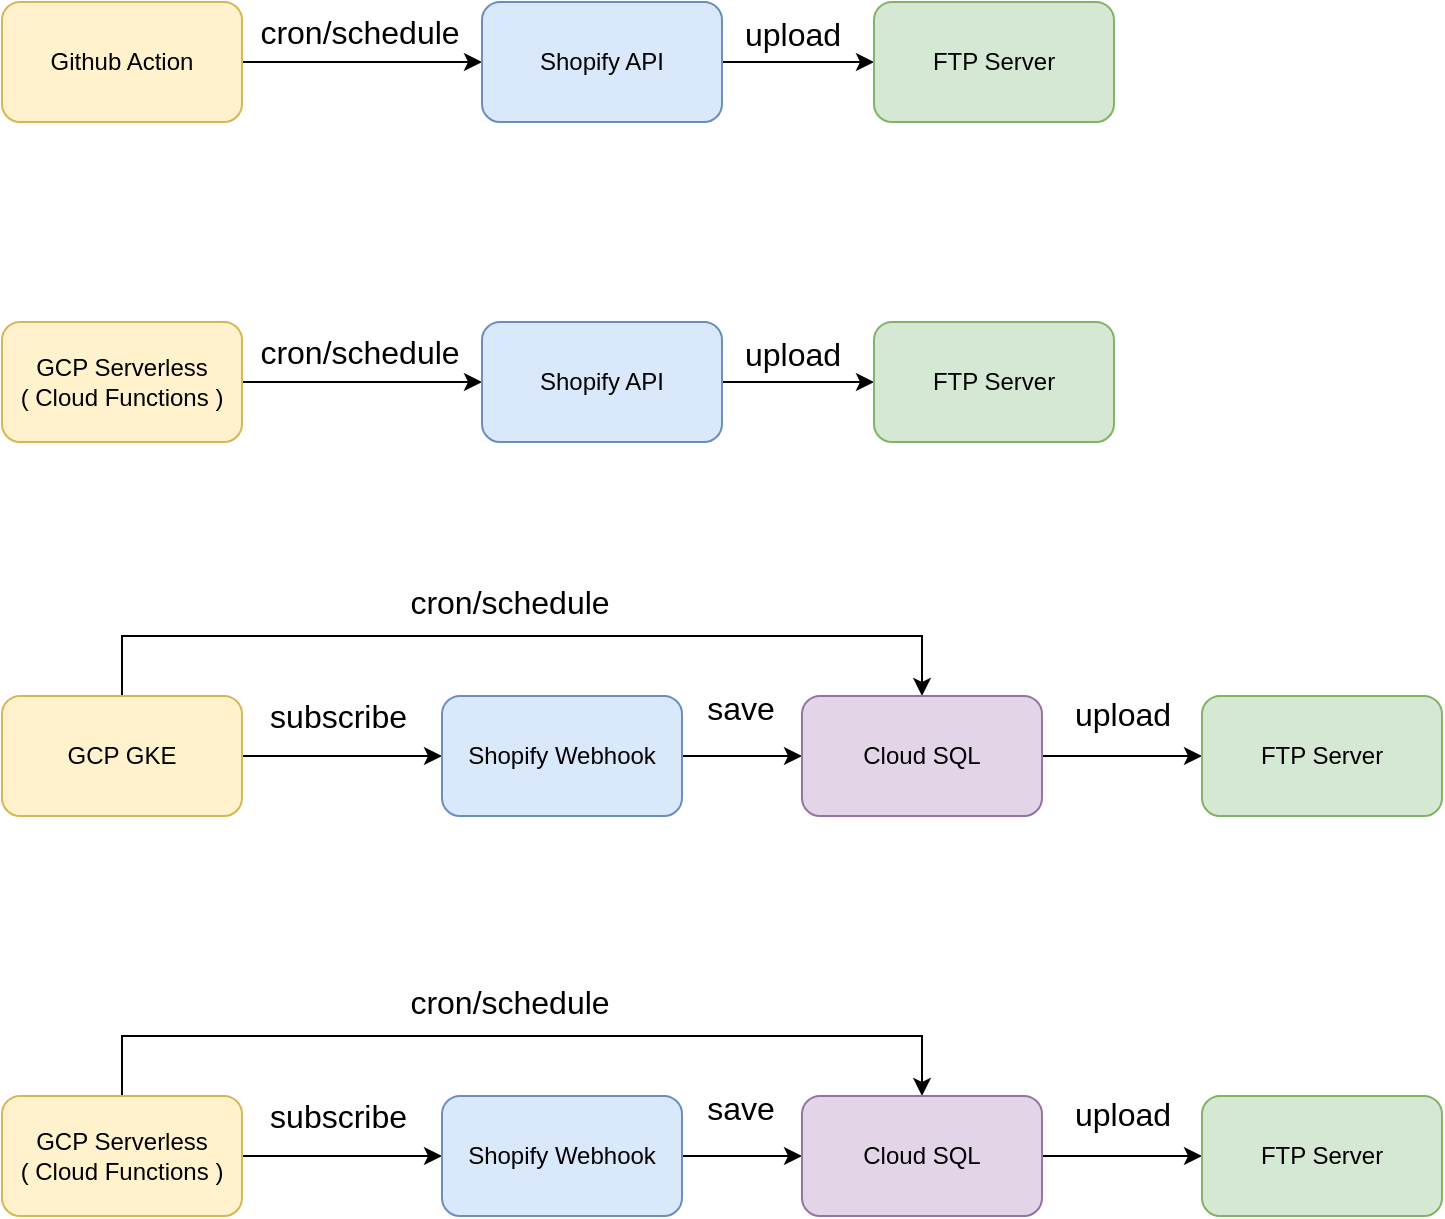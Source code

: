 <mxfile version="14.7.3" type="github"><diagram id="NzrXVlhT104jcsbFE2bW" name="Page-1"><mxGraphModel dx="1422" dy="735" grid="1" gridSize="10" guides="1" tooltips="1" connect="1" arrows="1" fold="1" page="1" pageScale="1" pageWidth="827" pageHeight="1169" math="0" shadow="0"><root><mxCell id="0"/><mxCell id="1" parent="0"/><mxCell id="AXELklhApBgtzDXlg1Sq-24" value="" style="edgeStyle=orthogonalEdgeStyle;rounded=0;orthogonalLoop=1;jettySize=auto;html=1;" edge="1" parent="1" source="AXELklhApBgtzDXlg1Sq-5" target="AXELklhApBgtzDXlg1Sq-6"><mxGeometry relative="1" as="geometry"/></mxCell><mxCell id="AXELklhApBgtzDXlg1Sq-5" value="GCP Serverless&lt;br&gt;(&amp;nbsp;Cloud Functions )" style="rounded=1;whiteSpace=wrap;html=1;fillColor=#fff2cc;strokeColor=#d6b656;" vertex="1" parent="1"><mxGeometry x="54" y="570" width="120" height="60" as="geometry"/></mxCell><mxCell id="AXELklhApBgtzDXlg1Sq-25" value="" style="edgeStyle=orthogonalEdgeStyle;rounded=0;orthogonalLoop=1;jettySize=auto;html=1;" edge="1" parent="1" source="AXELklhApBgtzDXlg1Sq-6" target="AXELklhApBgtzDXlg1Sq-7"><mxGeometry relative="1" as="geometry"/></mxCell><mxCell id="AXELklhApBgtzDXlg1Sq-6" value="Shopify API" style="rounded=1;whiteSpace=wrap;html=1;fillColor=#dae8fc;strokeColor=#6c8ebf;" vertex="1" parent="1"><mxGeometry x="294" y="570" width="120" height="60" as="geometry"/></mxCell><mxCell id="AXELklhApBgtzDXlg1Sq-7" value="FTP Server" style="rounded=1;whiteSpace=wrap;html=1;fillColor=#d5e8d4;strokeColor=#82b366;" vertex="1" parent="1"><mxGeometry x="490" y="570" width="120" height="60" as="geometry"/></mxCell><mxCell id="AXELklhApBgtzDXlg1Sq-15" value="" style="edgeStyle=orthogonalEdgeStyle;rounded=0;orthogonalLoop=1;jettySize=auto;html=1;" edge="1" parent="1" source="AXELklhApBgtzDXlg1Sq-11" target="AXELklhApBgtzDXlg1Sq-12"><mxGeometry relative="1" as="geometry"/></mxCell><mxCell id="AXELklhApBgtzDXlg1Sq-16" value="&lt;span lang=&quot;EN-US&quot; style=&quot;font-size: 12.0pt ; font-family: &amp;#34;calibri&amp;#34; , sans-serif&quot;&gt;subscribe&amp;nbsp;&lt;/span&gt;" style="edgeLabel;html=1;align=center;verticalAlign=middle;resizable=0;points=[];" vertex="1" connectable="0" parent="AXELklhApBgtzDXlg1Sq-15"><mxGeometry x="0.187" y="-1" relative="1" as="geometry"><mxPoint x="-10" y="-21" as="offset"/></mxGeometry></mxCell><mxCell id="AXELklhApBgtzDXlg1Sq-21" style="edgeStyle=orthogonalEdgeStyle;rounded=0;orthogonalLoop=1;jettySize=auto;html=1;" edge="1" parent="1" source="AXELklhApBgtzDXlg1Sq-11" target="AXELklhApBgtzDXlg1Sq-13"><mxGeometry relative="1" as="geometry"><mxPoint x="514.0" y="827.0" as="targetPoint"/><Array as="points"><mxPoint x="114" y="727"/><mxPoint x="514" y="727"/></Array></mxGeometry></mxCell><mxCell id="AXELklhApBgtzDXlg1Sq-11" value="GCP GKE" style="rounded=1;whiteSpace=wrap;html=1;fillColor=#fff2cc;strokeColor=#d6b656;" vertex="1" parent="1"><mxGeometry x="54" y="757" width="120" height="60" as="geometry"/></mxCell><mxCell id="AXELklhApBgtzDXlg1Sq-17" value="" style="edgeStyle=orthogonalEdgeStyle;rounded=0;orthogonalLoop=1;jettySize=auto;html=1;" edge="1" parent="1" source="AXELklhApBgtzDXlg1Sq-12" target="AXELklhApBgtzDXlg1Sq-13"><mxGeometry relative="1" as="geometry"/></mxCell><mxCell id="AXELklhApBgtzDXlg1Sq-12" value="Shopify Webhook" style="rounded=1;whiteSpace=wrap;html=1;fillColor=#dae8fc;strokeColor=#6c8ebf;" vertex="1" parent="1"><mxGeometry x="274" y="757" width="120" height="60" as="geometry"/></mxCell><mxCell id="AXELklhApBgtzDXlg1Sq-22" value="" style="edgeStyle=orthogonalEdgeStyle;rounded=0;orthogonalLoop=1;jettySize=auto;html=1;" edge="1" parent="1" source="AXELklhApBgtzDXlg1Sq-13" target="AXELklhApBgtzDXlg1Sq-19"><mxGeometry relative="1" as="geometry"/></mxCell><mxCell id="AXELklhApBgtzDXlg1Sq-13" value="Cloud SQL" style="rounded=1;whiteSpace=wrap;html=1;fillColor=#e1d5e7;strokeColor=#9673a6;" vertex="1" parent="1"><mxGeometry x="454" y="757" width="120" height="60" as="geometry"/></mxCell><mxCell id="AXELklhApBgtzDXlg1Sq-14" value="&lt;span lang=&quot;EN-US&quot; style=&quot;font-size: 12.0pt ; font-family: &amp;#34;calibri&amp;#34; , sans-serif&quot;&gt;cron/schedule&lt;/span&gt;" style="text;html=1;strokeColor=none;fillColor=none;align=center;verticalAlign=middle;whiteSpace=wrap;rounded=0;" vertex="1" parent="1"><mxGeometry x="253" y="700" width="110" height="20" as="geometry"/></mxCell><mxCell id="AXELklhApBgtzDXlg1Sq-18" value="&lt;span lang=&quot;EN-US&quot; style=&quot;font-size: 12.0pt ; font-family: &amp;#34;calibri&amp;#34; , sans-serif&quot;&gt;save&lt;/span&gt;" style="edgeLabel;html=1;align=center;verticalAlign=middle;resizable=0;points=[];" vertex="1" connectable="0" parent="1"><mxGeometry x="233.999" y="767" as="geometry"><mxPoint x="189" y="-4" as="offset"/></mxGeometry></mxCell><mxCell id="AXELklhApBgtzDXlg1Sq-19" value="FTP Server" style="rounded=1;whiteSpace=wrap;html=1;fillColor=#d5e8d4;strokeColor=#82b366;" vertex="1" parent="1"><mxGeometry x="654" y="757" width="120" height="60" as="geometry"/></mxCell><mxCell id="AXELklhApBgtzDXlg1Sq-23" value="&lt;span lang=&quot;EN-US&quot; style=&quot;font-size: 12.0pt ; font-family: &amp;#34;calibri&amp;#34; , sans-serif&quot;&gt;upload&lt;/span&gt;" style="edgeLabel;html=1;align=center;verticalAlign=middle;resizable=0;points=[];" vertex="1" connectable="0" parent="1"><mxGeometry x="423.999" y="767" as="geometry"><mxPoint x="190" y="-1" as="offset"/></mxGeometry></mxCell><mxCell id="AXELklhApBgtzDXlg1Sq-27" value="&lt;span lang=&quot;EN-US&quot; style=&quot;font-size: 12.0pt ; font-family: &amp;#34;calibri&amp;#34; , sans-serif&quot;&gt;cron/schedule&lt;/span&gt;" style="text;html=1;strokeColor=none;fillColor=none;align=center;verticalAlign=middle;whiteSpace=wrap;rounded=0;" vertex="1" parent="1"><mxGeometry x="178" y="575" width="110" height="20" as="geometry"/></mxCell><mxCell id="AXELklhApBgtzDXlg1Sq-28" value="&lt;span lang=&quot;EN-US&quot; style=&quot;font-size: 12.0pt ; font-family: &amp;#34;calibri&amp;#34; , sans-serif&quot;&gt;upload&lt;/span&gt;" style="edgeLabel;html=1;align=center;verticalAlign=middle;resizable=0;points=[];" vertex="1" connectable="0" parent="1"><mxGeometry x="259.999" y="590" as="geometry"><mxPoint x="189" y="-4" as="offset"/></mxGeometry></mxCell><mxCell id="AXELklhApBgtzDXlg1Sq-33" value="" style="edgeStyle=orthogonalEdgeStyle;rounded=0;orthogonalLoop=1;jettySize=auto;html=1;" edge="1" parent="1" source="AXELklhApBgtzDXlg1Sq-34" target="AXELklhApBgtzDXlg1Sq-36"><mxGeometry relative="1" as="geometry"/></mxCell><mxCell id="AXELklhApBgtzDXlg1Sq-34" value="Github Action" style="rounded=1;whiteSpace=wrap;html=1;fillColor=#fff2cc;strokeColor=#d6b656;" vertex="1" parent="1"><mxGeometry x="54" y="410" width="120" height="60" as="geometry"/></mxCell><mxCell id="AXELklhApBgtzDXlg1Sq-35" value="" style="edgeStyle=orthogonalEdgeStyle;rounded=0;orthogonalLoop=1;jettySize=auto;html=1;" edge="1" parent="1" source="AXELklhApBgtzDXlg1Sq-36" target="AXELklhApBgtzDXlg1Sq-37"><mxGeometry relative="1" as="geometry"/></mxCell><mxCell id="AXELklhApBgtzDXlg1Sq-36" value="Shopify API" style="rounded=1;whiteSpace=wrap;html=1;fillColor=#dae8fc;strokeColor=#6c8ebf;" vertex="1" parent="1"><mxGeometry x="294" y="410" width="120" height="60" as="geometry"/></mxCell><mxCell id="AXELklhApBgtzDXlg1Sq-37" value="FTP Server" style="rounded=1;whiteSpace=wrap;html=1;fillColor=#d5e8d4;strokeColor=#82b366;" vertex="1" parent="1"><mxGeometry x="490" y="410" width="120" height="60" as="geometry"/></mxCell><mxCell id="AXELklhApBgtzDXlg1Sq-38" value="&lt;span lang=&quot;EN-US&quot; style=&quot;font-size: 12.0pt ; font-family: &amp;#34;calibri&amp;#34; , sans-serif&quot;&gt;cron/schedule&lt;/span&gt;" style="text;html=1;strokeColor=none;fillColor=none;align=center;verticalAlign=middle;whiteSpace=wrap;rounded=0;" vertex="1" parent="1"><mxGeometry x="178" y="415" width="110" height="20" as="geometry"/></mxCell><mxCell id="AXELklhApBgtzDXlg1Sq-39" value="&lt;span lang=&quot;EN-US&quot; style=&quot;font-size: 12.0pt ; font-family: &amp;#34;calibri&amp;#34; , sans-serif&quot;&gt;upload&lt;/span&gt;" style="edgeLabel;html=1;align=center;verticalAlign=middle;resizable=0;points=[];" vertex="1" connectable="0" parent="1"><mxGeometry x="259.999" y="430" as="geometry"><mxPoint x="189" y="-4" as="offset"/></mxGeometry></mxCell><mxCell id="AXELklhApBgtzDXlg1Sq-40" value="" style="edgeStyle=orthogonalEdgeStyle;rounded=0;orthogonalLoop=1;jettySize=auto;html=1;" edge="1" parent="1" source="AXELklhApBgtzDXlg1Sq-43" target="AXELklhApBgtzDXlg1Sq-45"><mxGeometry relative="1" as="geometry"/></mxCell><mxCell id="AXELklhApBgtzDXlg1Sq-41" value="&lt;span lang=&quot;EN-US&quot; style=&quot;font-size: 12.0pt ; font-family: &amp;#34;calibri&amp;#34; , sans-serif&quot;&gt;subscribe&amp;nbsp;&lt;/span&gt;" style="edgeLabel;html=1;align=center;verticalAlign=middle;resizable=0;points=[];" vertex="1" connectable="0" parent="AXELklhApBgtzDXlg1Sq-40"><mxGeometry x="0.187" y="-1" relative="1" as="geometry"><mxPoint x="-10" y="-21" as="offset"/></mxGeometry></mxCell><mxCell id="AXELklhApBgtzDXlg1Sq-42" style="edgeStyle=orthogonalEdgeStyle;rounded=0;orthogonalLoop=1;jettySize=auto;html=1;" edge="1" parent="1" source="AXELklhApBgtzDXlg1Sq-43" target="AXELklhApBgtzDXlg1Sq-47"><mxGeometry relative="1" as="geometry"><mxPoint x="514.0" y="1027.0" as="targetPoint"/><Array as="points"><mxPoint x="114" y="927"/><mxPoint x="514" y="927"/></Array></mxGeometry></mxCell><mxCell id="AXELklhApBgtzDXlg1Sq-43" value="GCP Serverless&lt;br&gt;(&amp;nbsp;Cloud Functions )" style="rounded=1;whiteSpace=wrap;html=1;fillColor=#fff2cc;strokeColor=#d6b656;" vertex="1" parent="1"><mxGeometry x="54" y="957" width="120" height="60" as="geometry"/></mxCell><mxCell id="AXELklhApBgtzDXlg1Sq-44" value="" style="edgeStyle=orthogonalEdgeStyle;rounded=0;orthogonalLoop=1;jettySize=auto;html=1;" edge="1" parent="1" source="AXELklhApBgtzDXlg1Sq-45" target="AXELklhApBgtzDXlg1Sq-47"><mxGeometry relative="1" as="geometry"/></mxCell><mxCell id="AXELklhApBgtzDXlg1Sq-45" value="Shopify Webhook" style="rounded=1;whiteSpace=wrap;html=1;fillColor=#dae8fc;strokeColor=#6c8ebf;" vertex="1" parent="1"><mxGeometry x="274" y="957" width="120" height="60" as="geometry"/></mxCell><mxCell id="AXELklhApBgtzDXlg1Sq-46" value="" style="edgeStyle=orthogonalEdgeStyle;rounded=0;orthogonalLoop=1;jettySize=auto;html=1;" edge="1" parent="1" source="AXELklhApBgtzDXlg1Sq-47" target="AXELklhApBgtzDXlg1Sq-50"><mxGeometry relative="1" as="geometry"/></mxCell><mxCell id="AXELklhApBgtzDXlg1Sq-47" value="Cloud SQL" style="rounded=1;whiteSpace=wrap;html=1;fillColor=#e1d5e7;strokeColor=#9673a6;" vertex="1" parent="1"><mxGeometry x="454" y="957" width="120" height="60" as="geometry"/></mxCell><mxCell id="AXELklhApBgtzDXlg1Sq-48" value="&lt;span lang=&quot;EN-US&quot; style=&quot;font-size: 12.0pt ; font-family: &amp;#34;calibri&amp;#34; , sans-serif&quot;&gt;cron/schedule&lt;/span&gt;" style="text;html=1;strokeColor=none;fillColor=none;align=center;verticalAlign=middle;whiteSpace=wrap;rounded=0;" vertex="1" parent="1"><mxGeometry x="253" y="900" width="110" height="20" as="geometry"/></mxCell><mxCell id="AXELklhApBgtzDXlg1Sq-49" value="&lt;span lang=&quot;EN-US&quot; style=&quot;font-size: 12.0pt ; font-family: &amp;#34;calibri&amp;#34; , sans-serif&quot;&gt;save&lt;/span&gt;" style="edgeLabel;html=1;align=center;verticalAlign=middle;resizable=0;points=[];" vertex="1" connectable="0" parent="1"><mxGeometry x="233.999" y="967" as="geometry"><mxPoint x="189" y="-4" as="offset"/></mxGeometry></mxCell><mxCell id="AXELklhApBgtzDXlg1Sq-50" value="FTP Server" style="rounded=1;whiteSpace=wrap;html=1;fillColor=#d5e8d4;strokeColor=#82b366;" vertex="1" parent="1"><mxGeometry x="654" y="957" width="120" height="60" as="geometry"/></mxCell><mxCell id="AXELklhApBgtzDXlg1Sq-51" value="&lt;span lang=&quot;EN-US&quot; style=&quot;font-size: 12.0pt ; font-family: &amp;#34;calibri&amp;#34; , sans-serif&quot;&gt;upload&lt;/span&gt;" style="edgeLabel;html=1;align=center;verticalAlign=middle;resizable=0;points=[];" vertex="1" connectable="0" parent="1"><mxGeometry x="423.999" y="967" as="geometry"><mxPoint x="190" y="-1" as="offset"/></mxGeometry></mxCell></root></mxGraphModel></diagram></mxfile>